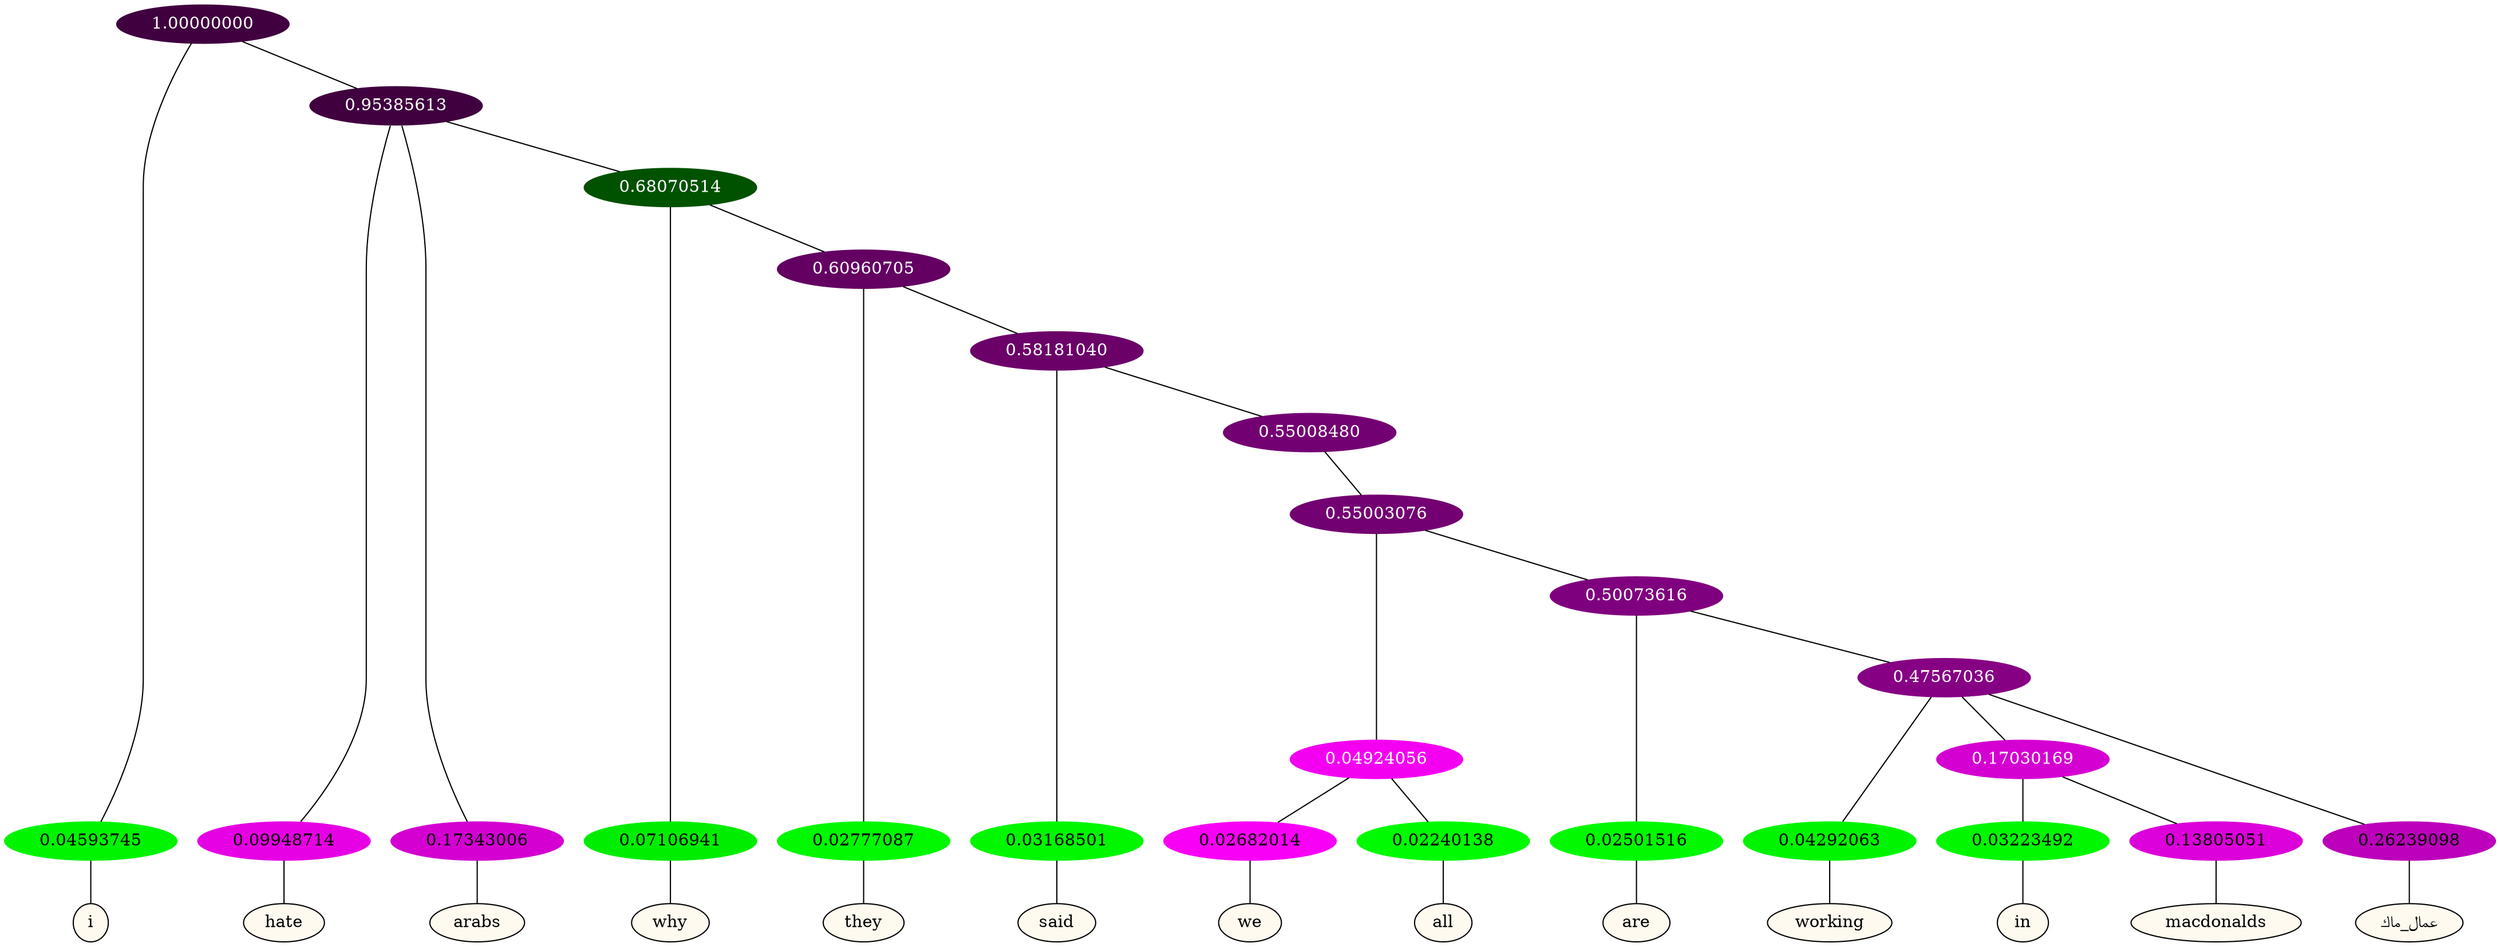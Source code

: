 graph {
	node [format=png height=0.15 nodesep=0.001 ordering=out overlap=prism overlap_scaling=0.01 ranksep=0.001 ratio=0.2 style=filled width=0.15]
	{
		rank=same
		a_w_1 [label=i color=black fillcolor=floralwhite style="filled,solid"]
		a_w_3 [label=hate color=black fillcolor=floralwhite style="filled,solid"]
		a_w_4 [label=arabs color=black fillcolor=floralwhite style="filled,solid"]
		a_w_6 [label=why color=black fillcolor=floralwhite style="filled,solid"]
		a_w_8 [label=they color=black fillcolor=floralwhite style="filled,solid"]
		a_w_10 [label=said color=black fillcolor=floralwhite style="filled,solid"]
		a_w_15 [label=we color=black fillcolor=floralwhite style="filled,solid"]
		a_w_16 [label=all color=black fillcolor=floralwhite style="filled,solid"]
		a_w_17 [label=are color=black fillcolor=floralwhite style="filled,solid"]
		a_w_19 [label=working color=black fillcolor=floralwhite style="filled,solid"]
		a_w_22 [label=in color=black fillcolor=floralwhite style="filled,solid"]
		a_w_23 [label=macdonalds color=black fillcolor=floralwhite style="filled,solid"]
		a_w_21 [label="عمال_ماك" color=black fillcolor=floralwhite style="filled,solid"]
	}
	a_n_1 -- a_w_1
	a_n_3 -- a_w_3
	a_n_4 -- a_w_4
	a_n_6 -- a_w_6
	a_n_8 -- a_w_8
	a_n_10 -- a_w_10
	a_n_15 -- a_w_15
	a_n_16 -- a_w_16
	a_n_17 -- a_w_17
	a_n_19 -- a_w_19
	a_n_22 -- a_w_22
	a_n_23 -- a_w_23
	a_n_21 -- a_w_21
	{
		rank=same
		a_n_1 [label=0.04593745 color="0.334 1.000 0.954" fontcolor=black]
		a_n_3 [label=0.09948714 color="0.835 1.000 0.901" fontcolor=black]
		a_n_4 [label=0.17343006 color="0.835 1.000 0.827" fontcolor=black]
		a_n_6 [label=0.07106941 color="0.334 1.000 0.929" fontcolor=black]
		a_n_8 [label=0.02777087 color="0.334 1.000 0.972" fontcolor=black]
		a_n_10 [label=0.03168501 color="0.334 1.000 0.968" fontcolor=black]
		a_n_15 [label=0.02682014 color="0.835 1.000 0.973" fontcolor=black]
		a_n_16 [label=0.02240138 color="0.334 1.000 0.978" fontcolor=black]
		a_n_17 [label=0.02501516 color="0.334 1.000 0.975" fontcolor=black]
		a_n_19 [label=0.04292063 color="0.334 1.000 0.957" fontcolor=black]
		a_n_22 [label=0.03223492 color="0.334 1.000 0.968" fontcolor=black]
		a_n_23 [label=0.13805051 color="0.835 1.000 0.862" fontcolor=black]
		a_n_21 [label=0.26239098 color="0.835 1.000 0.738" fontcolor=black]
	}
	a_n_0 [label=1.00000000 color="0.835 1.000 0.250" fontcolor=grey99]
	a_n_0 -- a_n_1
	a_n_2 [label=0.95385613 color="0.835 1.000 0.250" fontcolor=grey99]
	a_n_0 -- a_n_2
	a_n_2 -- a_n_3
	a_n_2 -- a_n_4
	a_n_5 [label=0.68070514 color="0.334 1.000 0.319" fontcolor=grey99]
	a_n_2 -- a_n_5
	a_n_5 -- a_n_6
	a_n_7 [label=0.60960705 color="0.835 1.000 0.390" fontcolor=grey99]
	a_n_5 -- a_n_7
	a_n_7 -- a_n_8
	a_n_9 [label=0.58181040 color="0.835 1.000 0.418" fontcolor=grey99]
	a_n_7 -- a_n_9
	a_n_9 -- a_n_10
	a_n_11 [label=0.55008480 color="0.835 1.000 0.450" fontcolor=grey99]
	a_n_9 -- a_n_11
	a_n_12 [label=0.55003076 color="0.835 1.000 0.450" fontcolor=grey99]
	a_n_11 -- a_n_12
	a_n_13 [label=0.04924056 color="0.835 1.000 0.951" fontcolor=grey99]
	a_n_12 -- a_n_13
	a_n_14 [label=0.50073616 color="0.835 1.000 0.499" fontcolor=grey99]
	a_n_12 -- a_n_14
	a_n_13 -- a_n_15
	a_n_13 -- a_n_16
	a_n_14 -- a_n_17
	a_n_18 [label=0.47567036 color="0.835 1.000 0.524" fontcolor=grey99]
	a_n_14 -- a_n_18
	a_n_18 -- a_n_19
	a_n_20 [label=0.17030169 color="0.835 1.000 0.830" fontcolor=grey99]
	a_n_18 -- a_n_20
	a_n_18 -- a_n_21
	a_n_20 -- a_n_22
	a_n_20 -- a_n_23
}
